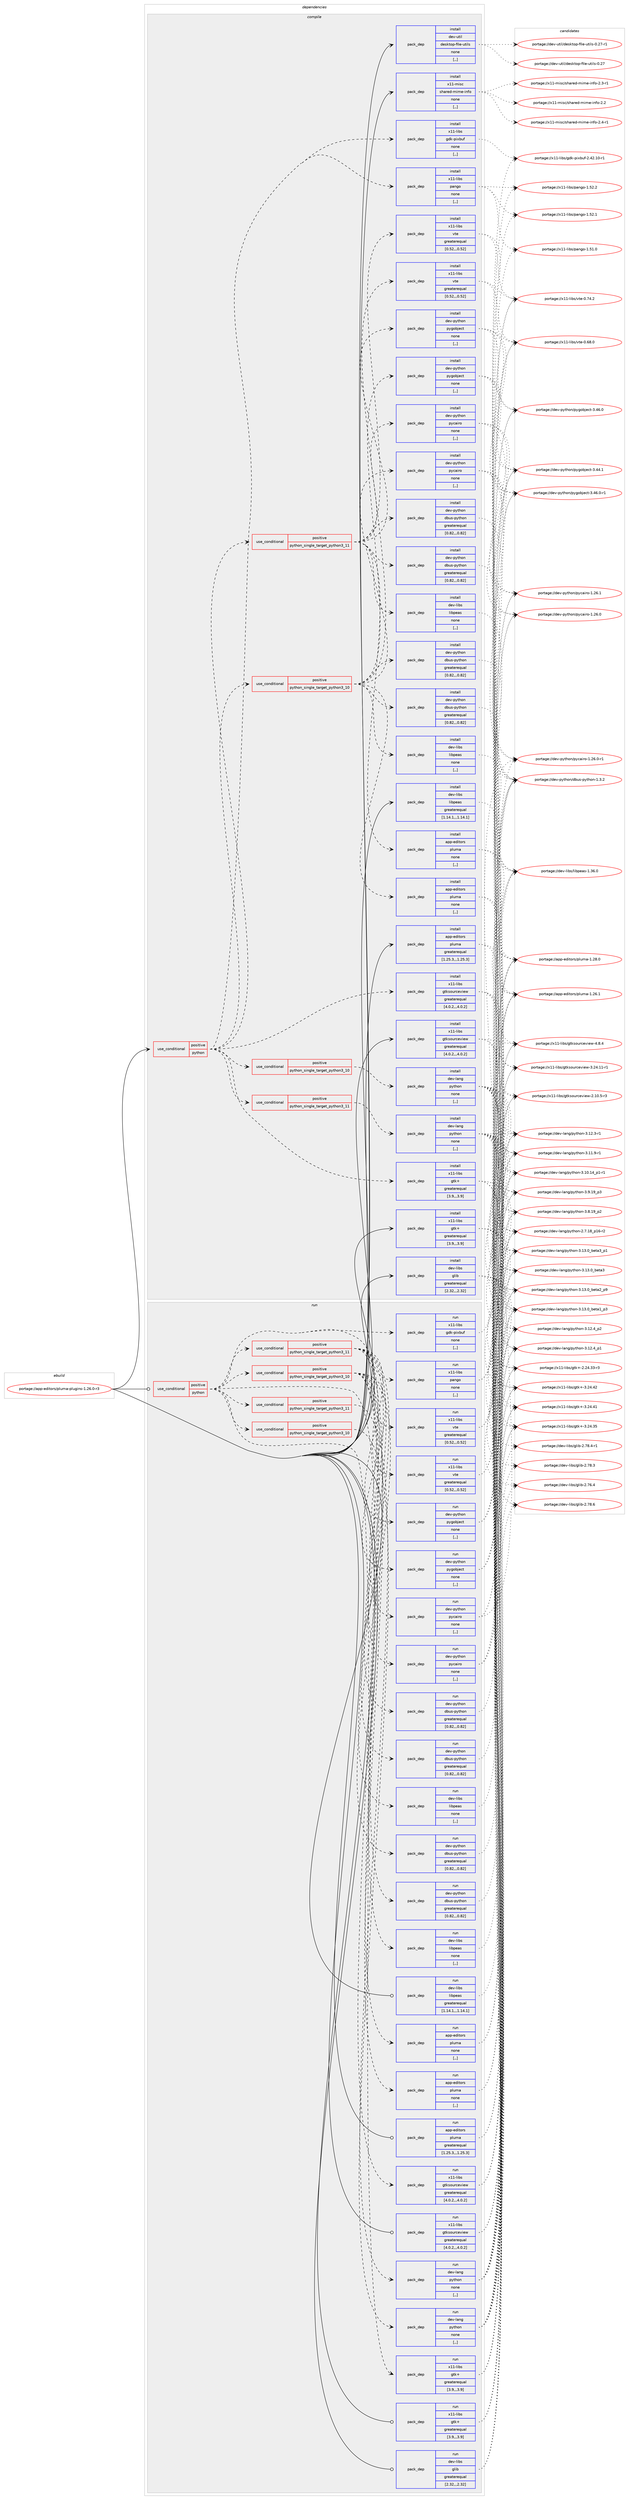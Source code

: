 digraph prolog {

# *************
# Graph options
# *************

newrank=true;
concentrate=true;
compound=true;
graph [rankdir=LR,fontname=Helvetica,fontsize=10,ranksep=1.5];#, ranksep=2.5, nodesep=0.2];
edge  [arrowhead=vee];
node  [fontname=Helvetica,fontsize=10];

# **********
# The ebuild
# **********

subgraph cluster_leftcol {
color=gray;
label=<<i>ebuild</i>>;
id [label="portage://app-editors/pluma-plugins-1.26.0-r3", color=red, width=4, href="../app-editors/pluma-plugins-1.26.0-r3.svg"];
}

# ****************
# The dependencies
# ****************

subgraph cluster_midcol {
color=gray;
label=<<i>dependencies</i>>;
subgraph cluster_compile {
fillcolor="#eeeeee";
style=filled;
label=<<i>compile</i>>;
subgraph cond5543 {
dependency20196 [label=<<TABLE BORDER="0" CELLBORDER="1" CELLSPACING="0" CELLPADDING="4"><TR><TD ROWSPAN="3" CELLPADDING="10">use_conditional</TD></TR><TR><TD>positive</TD></TR><TR><TD>python</TD></TR></TABLE>>, shape=none, color=red];
subgraph cond5544 {
dependency20197 [label=<<TABLE BORDER="0" CELLBORDER="1" CELLSPACING="0" CELLPADDING="4"><TR><TD ROWSPAN="3" CELLPADDING="10">use_conditional</TD></TR><TR><TD>positive</TD></TR><TR><TD>python_single_target_python3_10</TD></TR></TABLE>>, shape=none, color=red];
subgraph pack14528 {
dependency20198 [label=<<TABLE BORDER="0" CELLBORDER="1" CELLSPACING="0" CELLPADDING="4" WIDTH="220"><TR><TD ROWSPAN="6" CELLPADDING="30">pack_dep</TD></TR><TR><TD WIDTH="110">install</TD></TR><TR><TD>dev-lang</TD></TR><TR><TD>python</TD></TR><TR><TD>none</TD></TR><TR><TD>[,,]</TD></TR></TABLE>>, shape=none, color=blue];
}
dependency20197:e -> dependency20198:w [weight=20,style="dashed",arrowhead="vee"];
}
dependency20196:e -> dependency20197:w [weight=20,style="dashed",arrowhead="vee"];
subgraph cond5545 {
dependency20199 [label=<<TABLE BORDER="0" CELLBORDER="1" CELLSPACING="0" CELLPADDING="4"><TR><TD ROWSPAN="3" CELLPADDING="10">use_conditional</TD></TR><TR><TD>positive</TD></TR><TR><TD>python_single_target_python3_11</TD></TR></TABLE>>, shape=none, color=red];
subgraph pack14529 {
dependency20200 [label=<<TABLE BORDER="0" CELLBORDER="1" CELLSPACING="0" CELLPADDING="4" WIDTH="220"><TR><TD ROWSPAN="6" CELLPADDING="30">pack_dep</TD></TR><TR><TD WIDTH="110">install</TD></TR><TR><TD>dev-lang</TD></TR><TR><TD>python</TD></TR><TR><TD>none</TD></TR><TR><TD>[,,]</TD></TR></TABLE>>, shape=none, color=blue];
}
dependency20199:e -> dependency20200:w [weight=20,style="dashed",arrowhead="vee"];
}
dependency20196:e -> dependency20199:w [weight=20,style="dashed",arrowhead="vee"];
subgraph cond5546 {
dependency20201 [label=<<TABLE BORDER="0" CELLBORDER="1" CELLSPACING="0" CELLPADDING="4"><TR><TD ROWSPAN="3" CELLPADDING="10">use_conditional</TD></TR><TR><TD>positive</TD></TR><TR><TD>python_single_target_python3_10</TD></TR></TABLE>>, shape=none, color=red];
subgraph pack14530 {
dependency20202 [label=<<TABLE BORDER="0" CELLBORDER="1" CELLSPACING="0" CELLPADDING="4" WIDTH="220"><TR><TD ROWSPAN="6" CELLPADDING="30">pack_dep</TD></TR><TR><TD WIDTH="110">install</TD></TR><TR><TD>app-editors</TD></TR><TR><TD>pluma</TD></TR><TR><TD>none</TD></TR><TR><TD>[,,]</TD></TR></TABLE>>, shape=none, color=blue];
}
dependency20201:e -> dependency20202:w [weight=20,style="dashed",arrowhead="vee"];
subgraph pack14531 {
dependency20203 [label=<<TABLE BORDER="0" CELLBORDER="1" CELLSPACING="0" CELLPADDING="4" WIDTH="220"><TR><TD ROWSPAN="6" CELLPADDING="30">pack_dep</TD></TR><TR><TD WIDTH="110">install</TD></TR><TR><TD>dev-libs</TD></TR><TR><TD>libpeas</TD></TR><TR><TD>none</TD></TR><TR><TD>[,,]</TD></TR></TABLE>>, shape=none, color=blue];
}
dependency20201:e -> dependency20203:w [weight=20,style="dashed",arrowhead="vee"];
subgraph pack14532 {
dependency20204 [label=<<TABLE BORDER="0" CELLBORDER="1" CELLSPACING="0" CELLPADDING="4" WIDTH="220"><TR><TD ROWSPAN="6" CELLPADDING="30">pack_dep</TD></TR><TR><TD WIDTH="110">install</TD></TR><TR><TD>dev-python</TD></TR><TR><TD>dbus-python</TD></TR><TR><TD>greaterequal</TD></TR><TR><TD>[0.82,,,0.82]</TD></TR></TABLE>>, shape=none, color=blue];
}
dependency20201:e -> dependency20204:w [weight=20,style="dashed",arrowhead="vee"];
subgraph pack14533 {
dependency20205 [label=<<TABLE BORDER="0" CELLBORDER="1" CELLSPACING="0" CELLPADDING="4" WIDTH="220"><TR><TD ROWSPAN="6" CELLPADDING="30">pack_dep</TD></TR><TR><TD WIDTH="110">install</TD></TR><TR><TD>dev-python</TD></TR><TR><TD>pycairo</TD></TR><TR><TD>none</TD></TR><TR><TD>[,,]</TD></TR></TABLE>>, shape=none, color=blue];
}
dependency20201:e -> dependency20205:w [weight=20,style="dashed",arrowhead="vee"];
subgraph pack14534 {
dependency20206 [label=<<TABLE BORDER="0" CELLBORDER="1" CELLSPACING="0" CELLPADDING="4" WIDTH="220"><TR><TD ROWSPAN="6" CELLPADDING="30">pack_dep</TD></TR><TR><TD WIDTH="110">install</TD></TR><TR><TD>dev-python</TD></TR><TR><TD>pygobject</TD></TR><TR><TD>none</TD></TR><TR><TD>[,,]</TD></TR></TABLE>>, shape=none, color=blue];
}
dependency20201:e -> dependency20206:w [weight=20,style="dashed",arrowhead="vee"];
subgraph pack14535 {
dependency20207 [label=<<TABLE BORDER="0" CELLBORDER="1" CELLSPACING="0" CELLPADDING="4" WIDTH="220"><TR><TD ROWSPAN="6" CELLPADDING="30">pack_dep</TD></TR><TR><TD WIDTH="110">install</TD></TR><TR><TD>dev-python</TD></TR><TR><TD>dbus-python</TD></TR><TR><TD>greaterequal</TD></TR><TR><TD>[0.82,,,0.82]</TD></TR></TABLE>>, shape=none, color=blue];
}
dependency20201:e -> dependency20207:w [weight=20,style="dashed",arrowhead="vee"];
subgraph pack14536 {
dependency20208 [label=<<TABLE BORDER="0" CELLBORDER="1" CELLSPACING="0" CELLPADDING="4" WIDTH="220"><TR><TD ROWSPAN="6" CELLPADDING="30">pack_dep</TD></TR><TR><TD WIDTH="110">install</TD></TR><TR><TD>x11-libs</TD></TR><TR><TD>vte</TD></TR><TR><TD>greaterequal</TD></TR><TR><TD>[0.52,,,0.52]</TD></TR></TABLE>>, shape=none, color=blue];
}
dependency20201:e -> dependency20208:w [weight=20,style="dashed",arrowhead="vee"];
}
dependency20196:e -> dependency20201:w [weight=20,style="dashed",arrowhead="vee"];
subgraph cond5547 {
dependency20209 [label=<<TABLE BORDER="0" CELLBORDER="1" CELLSPACING="0" CELLPADDING="4"><TR><TD ROWSPAN="3" CELLPADDING="10">use_conditional</TD></TR><TR><TD>positive</TD></TR><TR><TD>python_single_target_python3_11</TD></TR></TABLE>>, shape=none, color=red];
subgraph pack14537 {
dependency20210 [label=<<TABLE BORDER="0" CELLBORDER="1" CELLSPACING="0" CELLPADDING="4" WIDTH="220"><TR><TD ROWSPAN="6" CELLPADDING="30">pack_dep</TD></TR><TR><TD WIDTH="110">install</TD></TR><TR><TD>app-editors</TD></TR><TR><TD>pluma</TD></TR><TR><TD>none</TD></TR><TR><TD>[,,]</TD></TR></TABLE>>, shape=none, color=blue];
}
dependency20209:e -> dependency20210:w [weight=20,style="dashed",arrowhead="vee"];
subgraph pack14538 {
dependency20211 [label=<<TABLE BORDER="0" CELLBORDER="1" CELLSPACING="0" CELLPADDING="4" WIDTH="220"><TR><TD ROWSPAN="6" CELLPADDING="30">pack_dep</TD></TR><TR><TD WIDTH="110">install</TD></TR><TR><TD>dev-libs</TD></TR><TR><TD>libpeas</TD></TR><TR><TD>none</TD></TR><TR><TD>[,,]</TD></TR></TABLE>>, shape=none, color=blue];
}
dependency20209:e -> dependency20211:w [weight=20,style="dashed",arrowhead="vee"];
subgraph pack14539 {
dependency20212 [label=<<TABLE BORDER="0" CELLBORDER="1" CELLSPACING="0" CELLPADDING="4" WIDTH="220"><TR><TD ROWSPAN="6" CELLPADDING="30">pack_dep</TD></TR><TR><TD WIDTH="110">install</TD></TR><TR><TD>dev-python</TD></TR><TR><TD>dbus-python</TD></TR><TR><TD>greaterequal</TD></TR><TR><TD>[0.82,,,0.82]</TD></TR></TABLE>>, shape=none, color=blue];
}
dependency20209:e -> dependency20212:w [weight=20,style="dashed",arrowhead="vee"];
subgraph pack14540 {
dependency20213 [label=<<TABLE BORDER="0" CELLBORDER="1" CELLSPACING="0" CELLPADDING="4" WIDTH="220"><TR><TD ROWSPAN="6" CELLPADDING="30">pack_dep</TD></TR><TR><TD WIDTH="110">install</TD></TR><TR><TD>dev-python</TD></TR><TR><TD>pycairo</TD></TR><TR><TD>none</TD></TR><TR><TD>[,,]</TD></TR></TABLE>>, shape=none, color=blue];
}
dependency20209:e -> dependency20213:w [weight=20,style="dashed",arrowhead="vee"];
subgraph pack14541 {
dependency20214 [label=<<TABLE BORDER="0" CELLBORDER="1" CELLSPACING="0" CELLPADDING="4" WIDTH="220"><TR><TD ROWSPAN="6" CELLPADDING="30">pack_dep</TD></TR><TR><TD WIDTH="110">install</TD></TR><TR><TD>dev-python</TD></TR><TR><TD>pygobject</TD></TR><TR><TD>none</TD></TR><TR><TD>[,,]</TD></TR></TABLE>>, shape=none, color=blue];
}
dependency20209:e -> dependency20214:w [weight=20,style="dashed",arrowhead="vee"];
subgraph pack14542 {
dependency20215 [label=<<TABLE BORDER="0" CELLBORDER="1" CELLSPACING="0" CELLPADDING="4" WIDTH="220"><TR><TD ROWSPAN="6" CELLPADDING="30">pack_dep</TD></TR><TR><TD WIDTH="110">install</TD></TR><TR><TD>dev-python</TD></TR><TR><TD>dbus-python</TD></TR><TR><TD>greaterequal</TD></TR><TR><TD>[0.82,,,0.82]</TD></TR></TABLE>>, shape=none, color=blue];
}
dependency20209:e -> dependency20215:w [weight=20,style="dashed",arrowhead="vee"];
subgraph pack14543 {
dependency20216 [label=<<TABLE BORDER="0" CELLBORDER="1" CELLSPACING="0" CELLPADDING="4" WIDTH="220"><TR><TD ROWSPAN="6" CELLPADDING="30">pack_dep</TD></TR><TR><TD WIDTH="110">install</TD></TR><TR><TD>x11-libs</TD></TR><TR><TD>vte</TD></TR><TR><TD>greaterequal</TD></TR><TR><TD>[0.52,,,0.52]</TD></TR></TABLE>>, shape=none, color=blue];
}
dependency20209:e -> dependency20216:w [weight=20,style="dashed",arrowhead="vee"];
}
dependency20196:e -> dependency20209:w [weight=20,style="dashed",arrowhead="vee"];
subgraph pack14544 {
dependency20217 [label=<<TABLE BORDER="0" CELLBORDER="1" CELLSPACING="0" CELLPADDING="4" WIDTH="220"><TR><TD ROWSPAN="6" CELLPADDING="30">pack_dep</TD></TR><TR><TD WIDTH="110">install</TD></TR><TR><TD>x11-libs</TD></TR><TR><TD>gtk+</TD></TR><TR><TD>greaterequal</TD></TR><TR><TD>[3.9,,,3.9]</TD></TR></TABLE>>, shape=none, color=blue];
}
dependency20196:e -> dependency20217:w [weight=20,style="dashed",arrowhead="vee"];
subgraph pack14545 {
dependency20218 [label=<<TABLE BORDER="0" CELLBORDER="1" CELLSPACING="0" CELLPADDING="4" WIDTH="220"><TR><TD ROWSPAN="6" CELLPADDING="30">pack_dep</TD></TR><TR><TD WIDTH="110">install</TD></TR><TR><TD>x11-libs</TD></TR><TR><TD>gtksourceview</TD></TR><TR><TD>greaterequal</TD></TR><TR><TD>[4.0.2,,,4.0.2]</TD></TR></TABLE>>, shape=none, color=blue];
}
dependency20196:e -> dependency20218:w [weight=20,style="dashed",arrowhead="vee"];
subgraph pack14546 {
dependency20219 [label=<<TABLE BORDER="0" CELLBORDER="1" CELLSPACING="0" CELLPADDING="4" WIDTH="220"><TR><TD ROWSPAN="6" CELLPADDING="30">pack_dep</TD></TR><TR><TD WIDTH="110">install</TD></TR><TR><TD>x11-libs</TD></TR><TR><TD>pango</TD></TR><TR><TD>none</TD></TR><TR><TD>[,,]</TD></TR></TABLE>>, shape=none, color=blue];
}
dependency20196:e -> dependency20219:w [weight=20,style="dashed",arrowhead="vee"];
subgraph pack14547 {
dependency20220 [label=<<TABLE BORDER="0" CELLBORDER="1" CELLSPACING="0" CELLPADDING="4" WIDTH="220"><TR><TD ROWSPAN="6" CELLPADDING="30">pack_dep</TD></TR><TR><TD WIDTH="110">install</TD></TR><TR><TD>x11-libs</TD></TR><TR><TD>gdk-pixbuf</TD></TR><TR><TD>none</TD></TR><TR><TD>[,,]</TD></TR></TABLE>>, shape=none, color=blue];
}
dependency20196:e -> dependency20220:w [weight=20,style="dashed",arrowhead="vee"];
}
id:e -> dependency20196:w [weight=20,style="solid",arrowhead="vee"];
subgraph pack14548 {
dependency20221 [label=<<TABLE BORDER="0" CELLBORDER="1" CELLSPACING="0" CELLPADDING="4" WIDTH="220"><TR><TD ROWSPAN="6" CELLPADDING="30">pack_dep</TD></TR><TR><TD WIDTH="110">install</TD></TR><TR><TD>app-editors</TD></TR><TR><TD>pluma</TD></TR><TR><TD>greaterequal</TD></TR><TR><TD>[1.25.3,,,1.25.3]</TD></TR></TABLE>>, shape=none, color=blue];
}
id:e -> dependency20221:w [weight=20,style="solid",arrowhead="vee"];
subgraph pack14549 {
dependency20222 [label=<<TABLE BORDER="0" CELLBORDER="1" CELLSPACING="0" CELLPADDING="4" WIDTH="220"><TR><TD ROWSPAN="6" CELLPADDING="30">pack_dep</TD></TR><TR><TD WIDTH="110">install</TD></TR><TR><TD>dev-libs</TD></TR><TR><TD>glib</TD></TR><TR><TD>greaterequal</TD></TR><TR><TD>[2.32,,,2.32]</TD></TR></TABLE>>, shape=none, color=blue];
}
id:e -> dependency20222:w [weight=20,style="solid",arrowhead="vee"];
subgraph pack14550 {
dependency20223 [label=<<TABLE BORDER="0" CELLBORDER="1" CELLSPACING="0" CELLPADDING="4" WIDTH="220"><TR><TD ROWSPAN="6" CELLPADDING="30">pack_dep</TD></TR><TR><TD WIDTH="110">install</TD></TR><TR><TD>dev-libs</TD></TR><TR><TD>libpeas</TD></TR><TR><TD>greaterequal</TD></TR><TR><TD>[1.14.1,,,1.14.1]</TD></TR></TABLE>>, shape=none, color=blue];
}
id:e -> dependency20223:w [weight=20,style="solid",arrowhead="vee"];
subgraph pack14551 {
dependency20224 [label=<<TABLE BORDER="0" CELLBORDER="1" CELLSPACING="0" CELLPADDING="4" WIDTH="220"><TR><TD ROWSPAN="6" CELLPADDING="30">pack_dep</TD></TR><TR><TD WIDTH="110">install</TD></TR><TR><TD>dev-util</TD></TR><TR><TD>desktop-file-utils</TD></TR><TR><TD>none</TD></TR><TR><TD>[,,]</TD></TR></TABLE>>, shape=none, color=blue];
}
id:e -> dependency20224:w [weight=20,style="solid",arrowhead="vee"];
subgraph pack14552 {
dependency20225 [label=<<TABLE BORDER="0" CELLBORDER="1" CELLSPACING="0" CELLPADDING="4" WIDTH="220"><TR><TD ROWSPAN="6" CELLPADDING="30">pack_dep</TD></TR><TR><TD WIDTH="110">install</TD></TR><TR><TD>x11-libs</TD></TR><TR><TD>gtk+</TD></TR><TR><TD>greaterequal</TD></TR><TR><TD>[3.9,,,3.9]</TD></TR></TABLE>>, shape=none, color=blue];
}
id:e -> dependency20225:w [weight=20,style="solid",arrowhead="vee"];
subgraph pack14553 {
dependency20226 [label=<<TABLE BORDER="0" CELLBORDER="1" CELLSPACING="0" CELLPADDING="4" WIDTH="220"><TR><TD ROWSPAN="6" CELLPADDING="30">pack_dep</TD></TR><TR><TD WIDTH="110">install</TD></TR><TR><TD>x11-libs</TD></TR><TR><TD>gtksourceview</TD></TR><TR><TD>greaterequal</TD></TR><TR><TD>[4.0.2,,,4.0.2]</TD></TR></TABLE>>, shape=none, color=blue];
}
id:e -> dependency20226:w [weight=20,style="solid",arrowhead="vee"];
subgraph pack14554 {
dependency20227 [label=<<TABLE BORDER="0" CELLBORDER="1" CELLSPACING="0" CELLPADDING="4" WIDTH="220"><TR><TD ROWSPAN="6" CELLPADDING="30">pack_dep</TD></TR><TR><TD WIDTH="110">install</TD></TR><TR><TD>x11-misc</TD></TR><TR><TD>shared-mime-info</TD></TR><TR><TD>none</TD></TR><TR><TD>[,,]</TD></TR></TABLE>>, shape=none, color=blue];
}
id:e -> dependency20227:w [weight=20,style="solid",arrowhead="vee"];
}
subgraph cluster_compileandrun {
fillcolor="#eeeeee";
style=filled;
label=<<i>compile and run</i>>;
}
subgraph cluster_run {
fillcolor="#eeeeee";
style=filled;
label=<<i>run</i>>;
subgraph cond5548 {
dependency20228 [label=<<TABLE BORDER="0" CELLBORDER="1" CELLSPACING="0" CELLPADDING="4"><TR><TD ROWSPAN="3" CELLPADDING="10">use_conditional</TD></TR><TR><TD>positive</TD></TR><TR><TD>python</TD></TR></TABLE>>, shape=none, color=red];
subgraph cond5549 {
dependency20229 [label=<<TABLE BORDER="0" CELLBORDER="1" CELLSPACING="0" CELLPADDING="4"><TR><TD ROWSPAN="3" CELLPADDING="10">use_conditional</TD></TR><TR><TD>positive</TD></TR><TR><TD>python_single_target_python3_10</TD></TR></TABLE>>, shape=none, color=red];
subgraph pack14555 {
dependency20230 [label=<<TABLE BORDER="0" CELLBORDER="1" CELLSPACING="0" CELLPADDING="4" WIDTH="220"><TR><TD ROWSPAN="6" CELLPADDING="30">pack_dep</TD></TR><TR><TD WIDTH="110">run</TD></TR><TR><TD>dev-lang</TD></TR><TR><TD>python</TD></TR><TR><TD>none</TD></TR><TR><TD>[,,]</TD></TR></TABLE>>, shape=none, color=blue];
}
dependency20229:e -> dependency20230:w [weight=20,style="dashed",arrowhead="vee"];
}
dependency20228:e -> dependency20229:w [weight=20,style="dashed",arrowhead="vee"];
subgraph cond5550 {
dependency20231 [label=<<TABLE BORDER="0" CELLBORDER="1" CELLSPACING="0" CELLPADDING="4"><TR><TD ROWSPAN="3" CELLPADDING="10">use_conditional</TD></TR><TR><TD>positive</TD></TR><TR><TD>python_single_target_python3_11</TD></TR></TABLE>>, shape=none, color=red];
subgraph pack14556 {
dependency20232 [label=<<TABLE BORDER="0" CELLBORDER="1" CELLSPACING="0" CELLPADDING="4" WIDTH="220"><TR><TD ROWSPAN="6" CELLPADDING="30">pack_dep</TD></TR><TR><TD WIDTH="110">run</TD></TR><TR><TD>dev-lang</TD></TR><TR><TD>python</TD></TR><TR><TD>none</TD></TR><TR><TD>[,,]</TD></TR></TABLE>>, shape=none, color=blue];
}
dependency20231:e -> dependency20232:w [weight=20,style="dashed",arrowhead="vee"];
}
dependency20228:e -> dependency20231:w [weight=20,style="dashed",arrowhead="vee"];
subgraph cond5551 {
dependency20233 [label=<<TABLE BORDER="0" CELLBORDER="1" CELLSPACING="0" CELLPADDING="4"><TR><TD ROWSPAN="3" CELLPADDING="10">use_conditional</TD></TR><TR><TD>positive</TD></TR><TR><TD>python_single_target_python3_10</TD></TR></TABLE>>, shape=none, color=red];
subgraph pack14557 {
dependency20234 [label=<<TABLE BORDER="0" CELLBORDER="1" CELLSPACING="0" CELLPADDING="4" WIDTH="220"><TR><TD ROWSPAN="6" CELLPADDING="30">pack_dep</TD></TR><TR><TD WIDTH="110">run</TD></TR><TR><TD>app-editors</TD></TR><TR><TD>pluma</TD></TR><TR><TD>none</TD></TR><TR><TD>[,,]</TD></TR></TABLE>>, shape=none, color=blue];
}
dependency20233:e -> dependency20234:w [weight=20,style="dashed",arrowhead="vee"];
subgraph pack14558 {
dependency20235 [label=<<TABLE BORDER="0" CELLBORDER="1" CELLSPACING="0" CELLPADDING="4" WIDTH="220"><TR><TD ROWSPAN="6" CELLPADDING="30">pack_dep</TD></TR><TR><TD WIDTH="110">run</TD></TR><TR><TD>dev-libs</TD></TR><TR><TD>libpeas</TD></TR><TR><TD>none</TD></TR><TR><TD>[,,]</TD></TR></TABLE>>, shape=none, color=blue];
}
dependency20233:e -> dependency20235:w [weight=20,style="dashed",arrowhead="vee"];
subgraph pack14559 {
dependency20236 [label=<<TABLE BORDER="0" CELLBORDER="1" CELLSPACING="0" CELLPADDING="4" WIDTH="220"><TR><TD ROWSPAN="6" CELLPADDING="30">pack_dep</TD></TR><TR><TD WIDTH="110">run</TD></TR><TR><TD>dev-python</TD></TR><TR><TD>dbus-python</TD></TR><TR><TD>greaterequal</TD></TR><TR><TD>[0.82,,,0.82]</TD></TR></TABLE>>, shape=none, color=blue];
}
dependency20233:e -> dependency20236:w [weight=20,style="dashed",arrowhead="vee"];
subgraph pack14560 {
dependency20237 [label=<<TABLE BORDER="0" CELLBORDER="1" CELLSPACING="0" CELLPADDING="4" WIDTH="220"><TR><TD ROWSPAN="6" CELLPADDING="30">pack_dep</TD></TR><TR><TD WIDTH="110">run</TD></TR><TR><TD>dev-python</TD></TR><TR><TD>pycairo</TD></TR><TR><TD>none</TD></TR><TR><TD>[,,]</TD></TR></TABLE>>, shape=none, color=blue];
}
dependency20233:e -> dependency20237:w [weight=20,style="dashed",arrowhead="vee"];
subgraph pack14561 {
dependency20238 [label=<<TABLE BORDER="0" CELLBORDER="1" CELLSPACING="0" CELLPADDING="4" WIDTH="220"><TR><TD ROWSPAN="6" CELLPADDING="30">pack_dep</TD></TR><TR><TD WIDTH="110">run</TD></TR><TR><TD>dev-python</TD></TR><TR><TD>pygobject</TD></TR><TR><TD>none</TD></TR><TR><TD>[,,]</TD></TR></TABLE>>, shape=none, color=blue];
}
dependency20233:e -> dependency20238:w [weight=20,style="dashed",arrowhead="vee"];
subgraph pack14562 {
dependency20239 [label=<<TABLE BORDER="0" CELLBORDER="1" CELLSPACING="0" CELLPADDING="4" WIDTH="220"><TR><TD ROWSPAN="6" CELLPADDING="30">pack_dep</TD></TR><TR><TD WIDTH="110">run</TD></TR><TR><TD>dev-python</TD></TR><TR><TD>dbus-python</TD></TR><TR><TD>greaterequal</TD></TR><TR><TD>[0.82,,,0.82]</TD></TR></TABLE>>, shape=none, color=blue];
}
dependency20233:e -> dependency20239:w [weight=20,style="dashed",arrowhead="vee"];
subgraph pack14563 {
dependency20240 [label=<<TABLE BORDER="0" CELLBORDER="1" CELLSPACING="0" CELLPADDING="4" WIDTH="220"><TR><TD ROWSPAN="6" CELLPADDING="30">pack_dep</TD></TR><TR><TD WIDTH="110">run</TD></TR><TR><TD>x11-libs</TD></TR><TR><TD>vte</TD></TR><TR><TD>greaterequal</TD></TR><TR><TD>[0.52,,,0.52]</TD></TR></TABLE>>, shape=none, color=blue];
}
dependency20233:e -> dependency20240:w [weight=20,style="dashed",arrowhead="vee"];
}
dependency20228:e -> dependency20233:w [weight=20,style="dashed",arrowhead="vee"];
subgraph cond5552 {
dependency20241 [label=<<TABLE BORDER="0" CELLBORDER="1" CELLSPACING="0" CELLPADDING="4"><TR><TD ROWSPAN="3" CELLPADDING="10">use_conditional</TD></TR><TR><TD>positive</TD></TR><TR><TD>python_single_target_python3_11</TD></TR></TABLE>>, shape=none, color=red];
subgraph pack14564 {
dependency20242 [label=<<TABLE BORDER="0" CELLBORDER="1" CELLSPACING="0" CELLPADDING="4" WIDTH="220"><TR><TD ROWSPAN="6" CELLPADDING="30">pack_dep</TD></TR><TR><TD WIDTH="110">run</TD></TR><TR><TD>app-editors</TD></TR><TR><TD>pluma</TD></TR><TR><TD>none</TD></TR><TR><TD>[,,]</TD></TR></TABLE>>, shape=none, color=blue];
}
dependency20241:e -> dependency20242:w [weight=20,style="dashed",arrowhead="vee"];
subgraph pack14565 {
dependency20243 [label=<<TABLE BORDER="0" CELLBORDER="1" CELLSPACING="0" CELLPADDING="4" WIDTH="220"><TR><TD ROWSPAN="6" CELLPADDING="30">pack_dep</TD></TR><TR><TD WIDTH="110">run</TD></TR><TR><TD>dev-libs</TD></TR><TR><TD>libpeas</TD></TR><TR><TD>none</TD></TR><TR><TD>[,,]</TD></TR></TABLE>>, shape=none, color=blue];
}
dependency20241:e -> dependency20243:w [weight=20,style="dashed",arrowhead="vee"];
subgraph pack14566 {
dependency20244 [label=<<TABLE BORDER="0" CELLBORDER="1" CELLSPACING="0" CELLPADDING="4" WIDTH="220"><TR><TD ROWSPAN="6" CELLPADDING="30">pack_dep</TD></TR><TR><TD WIDTH="110">run</TD></TR><TR><TD>dev-python</TD></TR><TR><TD>dbus-python</TD></TR><TR><TD>greaterequal</TD></TR><TR><TD>[0.82,,,0.82]</TD></TR></TABLE>>, shape=none, color=blue];
}
dependency20241:e -> dependency20244:w [weight=20,style="dashed",arrowhead="vee"];
subgraph pack14567 {
dependency20245 [label=<<TABLE BORDER="0" CELLBORDER="1" CELLSPACING="0" CELLPADDING="4" WIDTH="220"><TR><TD ROWSPAN="6" CELLPADDING="30">pack_dep</TD></TR><TR><TD WIDTH="110">run</TD></TR><TR><TD>dev-python</TD></TR><TR><TD>pycairo</TD></TR><TR><TD>none</TD></TR><TR><TD>[,,]</TD></TR></TABLE>>, shape=none, color=blue];
}
dependency20241:e -> dependency20245:w [weight=20,style="dashed",arrowhead="vee"];
subgraph pack14568 {
dependency20246 [label=<<TABLE BORDER="0" CELLBORDER="1" CELLSPACING="0" CELLPADDING="4" WIDTH="220"><TR><TD ROWSPAN="6" CELLPADDING="30">pack_dep</TD></TR><TR><TD WIDTH="110">run</TD></TR><TR><TD>dev-python</TD></TR><TR><TD>pygobject</TD></TR><TR><TD>none</TD></TR><TR><TD>[,,]</TD></TR></TABLE>>, shape=none, color=blue];
}
dependency20241:e -> dependency20246:w [weight=20,style="dashed",arrowhead="vee"];
subgraph pack14569 {
dependency20247 [label=<<TABLE BORDER="0" CELLBORDER="1" CELLSPACING="0" CELLPADDING="4" WIDTH="220"><TR><TD ROWSPAN="6" CELLPADDING="30">pack_dep</TD></TR><TR><TD WIDTH="110">run</TD></TR><TR><TD>dev-python</TD></TR><TR><TD>dbus-python</TD></TR><TR><TD>greaterequal</TD></TR><TR><TD>[0.82,,,0.82]</TD></TR></TABLE>>, shape=none, color=blue];
}
dependency20241:e -> dependency20247:w [weight=20,style="dashed",arrowhead="vee"];
subgraph pack14570 {
dependency20248 [label=<<TABLE BORDER="0" CELLBORDER="1" CELLSPACING="0" CELLPADDING="4" WIDTH="220"><TR><TD ROWSPAN="6" CELLPADDING="30">pack_dep</TD></TR><TR><TD WIDTH="110">run</TD></TR><TR><TD>x11-libs</TD></TR><TR><TD>vte</TD></TR><TR><TD>greaterequal</TD></TR><TR><TD>[0.52,,,0.52]</TD></TR></TABLE>>, shape=none, color=blue];
}
dependency20241:e -> dependency20248:w [weight=20,style="dashed",arrowhead="vee"];
}
dependency20228:e -> dependency20241:w [weight=20,style="dashed",arrowhead="vee"];
subgraph pack14571 {
dependency20249 [label=<<TABLE BORDER="0" CELLBORDER="1" CELLSPACING="0" CELLPADDING="4" WIDTH="220"><TR><TD ROWSPAN="6" CELLPADDING="30">pack_dep</TD></TR><TR><TD WIDTH="110">run</TD></TR><TR><TD>x11-libs</TD></TR><TR><TD>gtk+</TD></TR><TR><TD>greaterequal</TD></TR><TR><TD>[3.9,,,3.9]</TD></TR></TABLE>>, shape=none, color=blue];
}
dependency20228:e -> dependency20249:w [weight=20,style="dashed",arrowhead="vee"];
subgraph pack14572 {
dependency20250 [label=<<TABLE BORDER="0" CELLBORDER="1" CELLSPACING="0" CELLPADDING="4" WIDTH="220"><TR><TD ROWSPAN="6" CELLPADDING="30">pack_dep</TD></TR><TR><TD WIDTH="110">run</TD></TR><TR><TD>x11-libs</TD></TR><TR><TD>gtksourceview</TD></TR><TR><TD>greaterequal</TD></TR><TR><TD>[4.0.2,,,4.0.2]</TD></TR></TABLE>>, shape=none, color=blue];
}
dependency20228:e -> dependency20250:w [weight=20,style="dashed",arrowhead="vee"];
subgraph pack14573 {
dependency20251 [label=<<TABLE BORDER="0" CELLBORDER="1" CELLSPACING="0" CELLPADDING="4" WIDTH="220"><TR><TD ROWSPAN="6" CELLPADDING="30">pack_dep</TD></TR><TR><TD WIDTH="110">run</TD></TR><TR><TD>x11-libs</TD></TR><TR><TD>pango</TD></TR><TR><TD>none</TD></TR><TR><TD>[,,]</TD></TR></TABLE>>, shape=none, color=blue];
}
dependency20228:e -> dependency20251:w [weight=20,style="dashed",arrowhead="vee"];
subgraph pack14574 {
dependency20252 [label=<<TABLE BORDER="0" CELLBORDER="1" CELLSPACING="0" CELLPADDING="4" WIDTH="220"><TR><TD ROWSPAN="6" CELLPADDING="30">pack_dep</TD></TR><TR><TD WIDTH="110">run</TD></TR><TR><TD>x11-libs</TD></TR><TR><TD>gdk-pixbuf</TD></TR><TR><TD>none</TD></TR><TR><TD>[,,]</TD></TR></TABLE>>, shape=none, color=blue];
}
dependency20228:e -> dependency20252:w [weight=20,style="dashed",arrowhead="vee"];
}
id:e -> dependency20228:w [weight=20,style="solid",arrowhead="odot"];
subgraph pack14575 {
dependency20253 [label=<<TABLE BORDER="0" CELLBORDER="1" CELLSPACING="0" CELLPADDING="4" WIDTH="220"><TR><TD ROWSPAN="6" CELLPADDING="30">pack_dep</TD></TR><TR><TD WIDTH="110">run</TD></TR><TR><TD>app-editors</TD></TR><TR><TD>pluma</TD></TR><TR><TD>greaterequal</TD></TR><TR><TD>[1.25.3,,,1.25.3]</TD></TR></TABLE>>, shape=none, color=blue];
}
id:e -> dependency20253:w [weight=20,style="solid",arrowhead="odot"];
subgraph pack14576 {
dependency20254 [label=<<TABLE BORDER="0" CELLBORDER="1" CELLSPACING="0" CELLPADDING="4" WIDTH="220"><TR><TD ROWSPAN="6" CELLPADDING="30">pack_dep</TD></TR><TR><TD WIDTH="110">run</TD></TR><TR><TD>dev-libs</TD></TR><TR><TD>glib</TD></TR><TR><TD>greaterequal</TD></TR><TR><TD>[2.32,,,2.32]</TD></TR></TABLE>>, shape=none, color=blue];
}
id:e -> dependency20254:w [weight=20,style="solid",arrowhead="odot"];
subgraph pack14577 {
dependency20255 [label=<<TABLE BORDER="0" CELLBORDER="1" CELLSPACING="0" CELLPADDING="4" WIDTH="220"><TR><TD ROWSPAN="6" CELLPADDING="30">pack_dep</TD></TR><TR><TD WIDTH="110">run</TD></TR><TR><TD>dev-libs</TD></TR><TR><TD>libpeas</TD></TR><TR><TD>greaterequal</TD></TR><TR><TD>[1.14.1,,,1.14.1]</TD></TR></TABLE>>, shape=none, color=blue];
}
id:e -> dependency20255:w [weight=20,style="solid",arrowhead="odot"];
subgraph pack14578 {
dependency20256 [label=<<TABLE BORDER="0" CELLBORDER="1" CELLSPACING="0" CELLPADDING="4" WIDTH="220"><TR><TD ROWSPAN="6" CELLPADDING="30">pack_dep</TD></TR><TR><TD WIDTH="110">run</TD></TR><TR><TD>x11-libs</TD></TR><TR><TD>gtk+</TD></TR><TR><TD>greaterequal</TD></TR><TR><TD>[3.9,,,3.9]</TD></TR></TABLE>>, shape=none, color=blue];
}
id:e -> dependency20256:w [weight=20,style="solid",arrowhead="odot"];
subgraph pack14579 {
dependency20257 [label=<<TABLE BORDER="0" CELLBORDER="1" CELLSPACING="0" CELLPADDING="4" WIDTH="220"><TR><TD ROWSPAN="6" CELLPADDING="30">pack_dep</TD></TR><TR><TD WIDTH="110">run</TD></TR><TR><TD>x11-libs</TD></TR><TR><TD>gtksourceview</TD></TR><TR><TD>greaterequal</TD></TR><TR><TD>[4.0.2,,,4.0.2]</TD></TR></TABLE>>, shape=none, color=blue];
}
id:e -> dependency20257:w [weight=20,style="solid",arrowhead="odot"];
}
}

# **************
# The candidates
# **************

subgraph cluster_choices {
rank=same;
color=gray;
label=<<i>candidates</i>>;

subgraph choice14528 {
color=black;
nodesep=1;
choice10010111845108971101034711212111610411111045514649514648959810111697519511249 [label="portage://dev-lang/python-3.13.0_beta3_p1", color=red, width=4,href="../dev-lang/python-3.13.0_beta3_p1.svg"];
choice1001011184510897110103471121211161041111104551464951464895981011169751 [label="portage://dev-lang/python-3.13.0_beta3", color=red, width=4,href="../dev-lang/python-3.13.0_beta3.svg"];
choice10010111845108971101034711212111610411111045514649514648959810111697509511257 [label="portage://dev-lang/python-3.13.0_beta2_p9", color=red, width=4,href="../dev-lang/python-3.13.0_beta2_p9.svg"];
choice10010111845108971101034711212111610411111045514649514648959810111697499511251 [label="portage://dev-lang/python-3.13.0_beta1_p3", color=red, width=4,href="../dev-lang/python-3.13.0_beta1_p3.svg"];
choice100101118451089711010347112121116104111110455146495046529511250 [label="portage://dev-lang/python-3.12.4_p2", color=red, width=4,href="../dev-lang/python-3.12.4_p2.svg"];
choice100101118451089711010347112121116104111110455146495046529511249 [label="portage://dev-lang/python-3.12.4_p1", color=red, width=4,href="../dev-lang/python-3.12.4_p1.svg"];
choice100101118451089711010347112121116104111110455146495046514511449 [label="portage://dev-lang/python-3.12.3-r1", color=red, width=4,href="../dev-lang/python-3.12.3-r1.svg"];
choice100101118451089711010347112121116104111110455146494946574511449 [label="portage://dev-lang/python-3.11.9-r1", color=red, width=4,href="../dev-lang/python-3.11.9-r1.svg"];
choice100101118451089711010347112121116104111110455146494846495295112494511449 [label="portage://dev-lang/python-3.10.14_p1-r1", color=red, width=4,href="../dev-lang/python-3.10.14_p1-r1.svg"];
choice100101118451089711010347112121116104111110455146574649579511251 [label="portage://dev-lang/python-3.9.19_p3", color=red, width=4,href="../dev-lang/python-3.9.19_p3.svg"];
choice100101118451089711010347112121116104111110455146564649579511250 [label="portage://dev-lang/python-3.8.19_p2", color=red, width=4,href="../dev-lang/python-3.8.19_p2.svg"];
choice100101118451089711010347112121116104111110455046554649569511249544511450 [label="portage://dev-lang/python-2.7.18_p16-r2", color=red, width=4,href="../dev-lang/python-2.7.18_p16-r2.svg"];
dependency20198:e -> choice10010111845108971101034711212111610411111045514649514648959810111697519511249:w [style=dotted,weight="100"];
dependency20198:e -> choice1001011184510897110103471121211161041111104551464951464895981011169751:w [style=dotted,weight="100"];
dependency20198:e -> choice10010111845108971101034711212111610411111045514649514648959810111697509511257:w [style=dotted,weight="100"];
dependency20198:e -> choice10010111845108971101034711212111610411111045514649514648959810111697499511251:w [style=dotted,weight="100"];
dependency20198:e -> choice100101118451089711010347112121116104111110455146495046529511250:w [style=dotted,weight="100"];
dependency20198:e -> choice100101118451089711010347112121116104111110455146495046529511249:w [style=dotted,weight="100"];
dependency20198:e -> choice100101118451089711010347112121116104111110455146495046514511449:w [style=dotted,weight="100"];
dependency20198:e -> choice100101118451089711010347112121116104111110455146494946574511449:w [style=dotted,weight="100"];
dependency20198:e -> choice100101118451089711010347112121116104111110455146494846495295112494511449:w [style=dotted,weight="100"];
dependency20198:e -> choice100101118451089711010347112121116104111110455146574649579511251:w [style=dotted,weight="100"];
dependency20198:e -> choice100101118451089711010347112121116104111110455146564649579511250:w [style=dotted,weight="100"];
dependency20198:e -> choice100101118451089711010347112121116104111110455046554649569511249544511450:w [style=dotted,weight="100"];
}
subgraph choice14529 {
color=black;
nodesep=1;
choice10010111845108971101034711212111610411111045514649514648959810111697519511249 [label="portage://dev-lang/python-3.13.0_beta3_p1", color=red, width=4,href="../dev-lang/python-3.13.0_beta3_p1.svg"];
choice1001011184510897110103471121211161041111104551464951464895981011169751 [label="portage://dev-lang/python-3.13.0_beta3", color=red, width=4,href="../dev-lang/python-3.13.0_beta3.svg"];
choice10010111845108971101034711212111610411111045514649514648959810111697509511257 [label="portage://dev-lang/python-3.13.0_beta2_p9", color=red, width=4,href="../dev-lang/python-3.13.0_beta2_p9.svg"];
choice10010111845108971101034711212111610411111045514649514648959810111697499511251 [label="portage://dev-lang/python-3.13.0_beta1_p3", color=red, width=4,href="../dev-lang/python-3.13.0_beta1_p3.svg"];
choice100101118451089711010347112121116104111110455146495046529511250 [label="portage://dev-lang/python-3.12.4_p2", color=red, width=4,href="../dev-lang/python-3.12.4_p2.svg"];
choice100101118451089711010347112121116104111110455146495046529511249 [label="portage://dev-lang/python-3.12.4_p1", color=red, width=4,href="../dev-lang/python-3.12.4_p1.svg"];
choice100101118451089711010347112121116104111110455146495046514511449 [label="portage://dev-lang/python-3.12.3-r1", color=red, width=4,href="../dev-lang/python-3.12.3-r1.svg"];
choice100101118451089711010347112121116104111110455146494946574511449 [label="portage://dev-lang/python-3.11.9-r1", color=red, width=4,href="../dev-lang/python-3.11.9-r1.svg"];
choice100101118451089711010347112121116104111110455146494846495295112494511449 [label="portage://dev-lang/python-3.10.14_p1-r1", color=red, width=4,href="../dev-lang/python-3.10.14_p1-r1.svg"];
choice100101118451089711010347112121116104111110455146574649579511251 [label="portage://dev-lang/python-3.9.19_p3", color=red, width=4,href="../dev-lang/python-3.9.19_p3.svg"];
choice100101118451089711010347112121116104111110455146564649579511250 [label="portage://dev-lang/python-3.8.19_p2", color=red, width=4,href="../dev-lang/python-3.8.19_p2.svg"];
choice100101118451089711010347112121116104111110455046554649569511249544511450 [label="portage://dev-lang/python-2.7.18_p16-r2", color=red, width=4,href="../dev-lang/python-2.7.18_p16-r2.svg"];
dependency20200:e -> choice10010111845108971101034711212111610411111045514649514648959810111697519511249:w [style=dotted,weight="100"];
dependency20200:e -> choice1001011184510897110103471121211161041111104551464951464895981011169751:w [style=dotted,weight="100"];
dependency20200:e -> choice10010111845108971101034711212111610411111045514649514648959810111697509511257:w [style=dotted,weight="100"];
dependency20200:e -> choice10010111845108971101034711212111610411111045514649514648959810111697499511251:w [style=dotted,weight="100"];
dependency20200:e -> choice100101118451089711010347112121116104111110455146495046529511250:w [style=dotted,weight="100"];
dependency20200:e -> choice100101118451089711010347112121116104111110455146495046529511249:w [style=dotted,weight="100"];
dependency20200:e -> choice100101118451089711010347112121116104111110455146495046514511449:w [style=dotted,weight="100"];
dependency20200:e -> choice100101118451089711010347112121116104111110455146494946574511449:w [style=dotted,weight="100"];
dependency20200:e -> choice100101118451089711010347112121116104111110455146494846495295112494511449:w [style=dotted,weight="100"];
dependency20200:e -> choice100101118451089711010347112121116104111110455146574649579511251:w [style=dotted,weight="100"];
dependency20200:e -> choice100101118451089711010347112121116104111110455146564649579511250:w [style=dotted,weight="100"];
dependency20200:e -> choice100101118451089711010347112121116104111110455046554649569511249544511450:w [style=dotted,weight="100"];
}
subgraph choice14530 {
color=black;
nodesep=1;
choice9711211245101100105116111114115471121081171099745494650564648 [label="portage://app-editors/pluma-1.28.0", color=red, width=4,href="../app-editors/pluma-1.28.0.svg"];
choice9711211245101100105116111114115471121081171099745494650544649 [label="portage://app-editors/pluma-1.26.1", color=red, width=4,href="../app-editors/pluma-1.26.1.svg"];
dependency20202:e -> choice9711211245101100105116111114115471121081171099745494650564648:w [style=dotted,weight="100"];
dependency20202:e -> choice9711211245101100105116111114115471121081171099745494650544649:w [style=dotted,weight="100"];
}
subgraph choice14531 {
color=black;
nodesep=1;
choice100101118451081059811547108105981121019711545494651544648 [label="portage://dev-libs/libpeas-1.36.0", color=red, width=4,href="../dev-libs/libpeas-1.36.0.svg"];
dependency20203:e -> choice100101118451081059811547108105981121019711545494651544648:w [style=dotted,weight="100"];
}
subgraph choice14532 {
color=black;
nodesep=1;
choice10010111845112121116104111110471009811711545112121116104111110454946514650 [label="portage://dev-python/dbus-python-1.3.2", color=red, width=4,href="../dev-python/dbus-python-1.3.2.svg"];
dependency20204:e -> choice10010111845112121116104111110471009811711545112121116104111110454946514650:w [style=dotted,weight="100"];
}
subgraph choice14533 {
color=black;
nodesep=1;
choice1001011184511212111610411111047112121999710511411145494650544649 [label="portage://dev-python/pycairo-1.26.1", color=red, width=4,href="../dev-python/pycairo-1.26.1.svg"];
choice10010111845112121116104111110471121219997105114111454946505446484511449 [label="portage://dev-python/pycairo-1.26.0-r1", color=red, width=4,href="../dev-python/pycairo-1.26.0-r1.svg"];
choice1001011184511212111610411111047112121999710511411145494650544648 [label="portage://dev-python/pycairo-1.26.0", color=red, width=4,href="../dev-python/pycairo-1.26.0.svg"];
dependency20205:e -> choice1001011184511212111610411111047112121999710511411145494650544649:w [style=dotted,weight="100"];
dependency20205:e -> choice10010111845112121116104111110471121219997105114111454946505446484511449:w [style=dotted,weight="100"];
dependency20205:e -> choice1001011184511212111610411111047112121999710511411145494650544648:w [style=dotted,weight="100"];
}
subgraph choice14534 {
color=black;
nodesep=1;
choice10010111845112121116104111110471121211031119810610199116455146525446484511449 [label="portage://dev-python/pygobject-3.46.0-r1", color=red, width=4,href="../dev-python/pygobject-3.46.0-r1.svg"];
choice1001011184511212111610411111047112121103111981061019911645514652544648 [label="portage://dev-python/pygobject-3.46.0", color=red, width=4,href="../dev-python/pygobject-3.46.0.svg"];
choice1001011184511212111610411111047112121103111981061019911645514652524649 [label="portage://dev-python/pygobject-3.44.1", color=red, width=4,href="../dev-python/pygobject-3.44.1.svg"];
dependency20206:e -> choice10010111845112121116104111110471121211031119810610199116455146525446484511449:w [style=dotted,weight="100"];
dependency20206:e -> choice1001011184511212111610411111047112121103111981061019911645514652544648:w [style=dotted,weight="100"];
dependency20206:e -> choice1001011184511212111610411111047112121103111981061019911645514652524649:w [style=dotted,weight="100"];
}
subgraph choice14535 {
color=black;
nodesep=1;
choice10010111845112121116104111110471009811711545112121116104111110454946514650 [label="portage://dev-python/dbus-python-1.3.2", color=red, width=4,href="../dev-python/dbus-python-1.3.2.svg"];
dependency20207:e -> choice10010111845112121116104111110471009811711545112121116104111110454946514650:w [style=dotted,weight="100"];
}
subgraph choice14536 {
color=black;
nodesep=1;
choice120494945108105981154711811610145484655524650 [label="portage://x11-libs/vte-0.74.2", color=red, width=4,href="../x11-libs/vte-0.74.2.svg"];
choice120494945108105981154711811610145484654564648 [label="portage://x11-libs/vte-0.68.0", color=red, width=4,href="../x11-libs/vte-0.68.0.svg"];
dependency20208:e -> choice120494945108105981154711811610145484655524650:w [style=dotted,weight="100"];
dependency20208:e -> choice120494945108105981154711811610145484654564648:w [style=dotted,weight="100"];
}
subgraph choice14537 {
color=black;
nodesep=1;
choice9711211245101100105116111114115471121081171099745494650564648 [label="portage://app-editors/pluma-1.28.0", color=red, width=4,href="../app-editors/pluma-1.28.0.svg"];
choice9711211245101100105116111114115471121081171099745494650544649 [label="portage://app-editors/pluma-1.26.1", color=red, width=4,href="../app-editors/pluma-1.26.1.svg"];
dependency20210:e -> choice9711211245101100105116111114115471121081171099745494650564648:w [style=dotted,weight="100"];
dependency20210:e -> choice9711211245101100105116111114115471121081171099745494650544649:w [style=dotted,weight="100"];
}
subgraph choice14538 {
color=black;
nodesep=1;
choice100101118451081059811547108105981121019711545494651544648 [label="portage://dev-libs/libpeas-1.36.0", color=red, width=4,href="../dev-libs/libpeas-1.36.0.svg"];
dependency20211:e -> choice100101118451081059811547108105981121019711545494651544648:w [style=dotted,weight="100"];
}
subgraph choice14539 {
color=black;
nodesep=1;
choice10010111845112121116104111110471009811711545112121116104111110454946514650 [label="portage://dev-python/dbus-python-1.3.2", color=red, width=4,href="../dev-python/dbus-python-1.3.2.svg"];
dependency20212:e -> choice10010111845112121116104111110471009811711545112121116104111110454946514650:w [style=dotted,weight="100"];
}
subgraph choice14540 {
color=black;
nodesep=1;
choice1001011184511212111610411111047112121999710511411145494650544649 [label="portage://dev-python/pycairo-1.26.1", color=red, width=4,href="../dev-python/pycairo-1.26.1.svg"];
choice10010111845112121116104111110471121219997105114111454946505446484511449 [label="portage://dev-python/pycairo-1.26.0-r1", color=red, width=4,href="../dev-python/pycairo-1.26.0-r1.svg"];
choice1001011184511212111610411111047112121999710511411145494650544648 [label="portage://dev-python/pycairo-1.26.0", color=red, width=4,href="../dev-python/pycairo-1.26.0.svg"];
dependency20213:e -> choice1001011184511212111610411111047112121999710511411145494650544649:w [style=dotted,weight="100"];
dependency20213:e -> choice10010111845112121116104111110471121219997105114111454946505446484511449:w [style=dotted,weight="100"];
dependency20213:e -> choice1001011184511212111610411111047112121999710511411145494650544648:w [style=dotted,weight="100"];
}
subgraph choice14541 {
color=black;
nodesep=1;
choice10010111845112121116104111110471121211031119810610199116455146525446484511449 [label="portage://dev-python/pygobject-3.46.0-r1", color=red, width=4,href="../dev-python/pygobject-3.46.0-r1.svg"];
choice1001011184511212111610411111047112121103111981061019911645514652544648 [label="portage://dev-python/pygobject-3.46.0", color=red, width=4,href="../dev-python/pygobject-3.46.0.svg"];
choice1001011184511212111610411111047112121103111981061019911645514652524649 [label="portage://dev-python/pygobject-3.44.1", color=red, width=4,href="../dev-python/pygobject-3.44.1.svg"];
dependency20214:e -> choice10010111845112121116104111110471121211031119810610199116455146525446484511449:w [style=dotted,weight="100"];
dependency20214:e -> choice1001011184511212111610411111047112121103111981061019911645514652544648:w [style=dotted,weight="100"];
dependency20214:e -> choice1001011184511212111610411111047112121103111981061019911645514652524649:w [style=dotted,weight="100"];
}
subgraph choice14542 {
color=black;
nodesep=1;
choice10010111845112121116104111110471009811711545112121116104111110454946514650 [label="portage://dev-python/dbus-python-1.3.2", color=red, width=4,href="../dev-python/dbus-python-1.3.2.svg"];
dependency20215:e -> choice10010111845112121116104111110471009811711545112121116104111110454946514650:w [style=dotted,weight="100"];
}
subgraph choice14543 {
color=black;
nodesep=1;
choice120494945108105981154711811610145484655524650 [label="portage://x11-libs/vte-0.74.2", color=red, width=4,href="../x11-libs/vte-0.74.2.svg"];
choice120494945108105981154711811610145484654564648 [label="portage://x11-libs/vte-0.68.0", color=red, width=4,href="../x11-libs/vte-0.68.0.svg"];
dependency20216:e -> choice120494945108105981154711811610145484655524650:w [style=dotted,weight="100"];
dependency20216:e -> choice120494945108105981154711811610145484654564648:w [style=dotted,weight="100"];
}
subgraph choice14544 {
color=black;
nodesep=1;
choice1204949451081059811547103116107434551465052465250 [label="portage://x11-libs/gtk+-3.24.42", color=red, width=4,href="../x11-libs/gtk+-3.24.42.svg"];
choice1204949451081059811547103116107434551465052465249 [label="portage://x11-libs/gtk+-3.24.41", color=red, width=4,href="../x11-libs/gtk+-3.24.41.svg"];
choice1204949451081059811547103116107434551465052465153 [label="portage://x11-libs/gtk+-3.24.35", color=red, width=4,href="../x11-libs/gtk+-3.24.35.svg"];
choice12049494510810598115471031161074345504650524651514511451 [label="portage://x11-libs/gtk+-2.24.33-r3", color=red, width=4,href="../x11-libs/gtk+-2.24.33-r3.svg"];
dependency20217:e -> choice1204949451081059811547103116107434551465052465250:w [style=dotted,weight="100"];
dependency20217:e -> choice1204949451081059811547103116107434551465052465249:w [style=dotted,weight="100"];
dependency20217:e -> choice1204949451081059811547103116107434551465052465153:w [style=dotted,weight="100"];
dependency20217:e -> choice12049494510810598115471031161074345504650524651514511451:w [style=dotted,weight="100"];
}
subgraph choice14545 {
color=black;
nodesep=1;
choice120494945108105981154710311610711511111711499101118105101119455246564652 [label="portage://x11-libs/gtksourceview-4.8.4", color=red, width=4,href="../x11-libs/gtksourceview-4.8.4.svg"];
choice12049494510810598115471031161071151111171149910111810510111945514650524649494511449 [label="portage://x11-libs/gtksourceview-3.24.11-r1", color=red, width=4,href="../x11-libs/gtksourceview-3.24.11-r1.svg"];
choice120494945108105981154710311610711511111711499101118105101119455046494846534511451 [label="portage://x11-libs/gtksourceview-2.10.5-r3", color=red, width=4,href="../x11-libs/gtksourceview-2.10.5-r3.svg"];
dependency20218:e -> choice120494945108105981154710311610711511111711499101118105101119455246564652:w [style=dotted,weight="100"];
dependency20218:e -> choice12049494510810598115471031161071151111171149910111810510111945514650524649494511449:w [style=dotted,weight="100"];
dependency20218:e -> choice120494945108105981154710311610711511111711499101118105101119455046494846534511451:w [style=dotted,weight="100"];
}
subgraph choice14546 {
color=black;
nodesep=1;
choice12049494510810598115471129711010311145494653504650 [label="portage://x11-libs/pango-1.52.2", color=red, width=4,href="../x11-libs/pango-1.52.2.svg"];
choice12049494510810598115471129711010311145494653504649 [label="portage://x11-libs/pango-1.52.1", color=red, width=4,href="../x11-libs/pango-1.52.1.svg"];
choice12049494510810598115471129711010311145494653494648 [label="portage://x11-libs/pango-1.51.0", color=red, width=4,href="../x11-libs/pango-1.51.0.svg"];
dependency20219:e -> choice12049494510810598115471129711010311145494653504650:w [style=dotted,weight="100"];
dependency20219:e -> choice12049494510810598115471129711010311145494653504649:w [style=dotted,weight="100"];
dependency20219:e -> choice12049494510810598115471129711010311145494653494648:w [style=dotted,weight="100"];
}
subgraph choice14547 {
color=black;
nodesep=1;
choice1204949451081059811547103100107451121051209811710245504652504649484511449 [label="portage://x11-libs/gdk-pixbuf-2.42.10-r1", color=red, width=4,href="../x11-libs/gdk-pixbuf-2.42.10-r1.svg"];
dependency20220:e -> choice1204949451081059811547103100107451121051209811710245504652504649484511449:w [style=dotted,weight="100"];
}
subgraph choice14548 {
color=black;
nodesep=1;
choice9711211245101100105116111114115471121081171099745494650564648 [label="portage://app-editors/pluma-1.28.0", color=red, width=4,href="../app-editors/pluma-1.28.0.svg"];
choice9711211245101100105116111114115471121081171099745494650544649 [label="portage://app-editors/pluma-1.26.1", color=red, width=4,href="../app-editors/pluma-1.26.1.svg"];
dependency20221:e -> choice9711211245101100105116111114115471121081171099745494650564648:w [style=dotted,weight="100"];
dependency20221:e -> choice9711211245101100105116111114115471121081171099745494650544649:w [style=dotted,weight="100"];
}
subgraph choice14549 {
color=black;
nodesep=1;
choice1001011184510810598115471031081059845504655564654 [label="portage://dev-libs/glib-2.78.6", color=red, width=4,href="../dev-libs/glib-2.78.6.svg"];
choice10010111845108105981154710310810598455046555646524511449 [label="portage://dev-libs/glib-2.78.4-r1", color=red, width=4,href="../dev-libs/glib-2.78.4-r1.svg"];
choice1001011184510810598115471031081059845504655564651 [label="portage://dev-libs/glib-2.78.3", color=red, width=4,href="../dev-libs/glib-2.78.3.svg"];
choice1001011184510810598115471031081059845504655544652 [label="portage://dev-libs/glib-2.76.4", color=red, width=4,href="../dev-libs/glib-2.76.4.svg"];
dependency20222:e -> choice1001011184510810598115471031081059845504655564654:w [style=dotted,weight="100"];
dependency20222:e -> choice10010111845108105981154710310810598455046555646524511449:w [style=dotted,weight="100"];
dependency20222:e -> choice1001011184510810598115471031081059845504655564651:w [style=dotted,weight="100"];
dependency20222:e -> choice1001011184510810598115471031081059845504655544652:w [style=dotted,weight="100"];
}
subgraph choice14550 {
color=black;
nodesep=1;
choice100101118451081059811547108105981121019711545494651544648 [label="portage://dev-libs/libpeas-1.36.0", color=red, width=4,href="../dev-libs/libpeas-1.36.0.svg"];
dependency20223:e -> choice100101118451081059811547108105981121019711545494651544648:w [style=dotted,weight="100"];
}
subgraph choice14551 {
color=black;
nodesep=1;
choice1001011184511711610510847100101115107116111112451021051081014511711610510811545484650554511449 [label="portage://dev-util/desktop-file-utils-0.27-r1", color=red, width=4,href="../dev-util/desktop-file-utils-0.27-r1.svg"];
choice100101118451171161051084710010111510711611111245102105108101451171161051081154548465055 [label="portage://dev-util/desktop-file-utils-0.27", color=red, width=4,href="../dev-util/desktop-file-utils-0.27.svg"];
dependency20224:e -> choice1001011184511711610510847100101115107116111112451021051081014511711610510811545484650554511449:w [style=dotted,weight="100"];
dependency20224:e -> choice100101118451171161051084710010111510711611111245102105108101451171161051081154548465055:w [style=dotted,weight="100"];
}
subgraph choice14552 {
color=black;
nodesep=1;
choice1204949451081059811547103116107434551465052465250 [label="portage://x11-libs/gtk+-3.24.42", color=red, width=4,href="../x11-libs/gtk+-3.24.42.svg"];
choice1204949451081059811547103116107434551465052465249 [label="portage://x11-libs/gtk+-3.24.41", color=red, width=4,href="../x11-libs/gtk+-3.24.41.svg"];
choice1204949451081059811547103116107434551465052465153 [label="portage://x11-libs/gtk+-3.24.35", color=red, width=4,href="../x11-libs/gtk+-3.24.35.svg"];
choice12049494510810598115471031161074345504650524651514511451 [label="portage://x11-libs/gtk+-2.24.33-r3", color=red, width=4,href="../x11-libs/gtk+-2.24.33-r3.svg"];
dependency20225:e -> choice1204949451081059811547103116107434551465052465250:w [style=dotted,weight="100"];
dependency20225:e -> choice1204949451081059811547103116107434551465052465249:w [style=dotted,weight="100"];
dependency20225:e -> choice1204949451081059811547103116107434551465052465153:w [style=dotted,weight="100"];
dependency20225:e -> choice12049494510810598115471031161074345504650524651514511451:w [style=dotted,weight="100"];
}
subgraph choice14553 {
color=black;
nodesep=1;
choice120494945108105981154710311610711511111711499101118105101119455246564652 [label="portage://x11-libs/gtksourceview-4.8.4", color=red, width=4,href="../x11-libs/gtksourceview-4.8.4.svg"];
choice12049494510810598115471031161071151111171149910111810510111945514650524649494511449 [label="portage://x11-libs/gtksourceview-3.24.11-r1", color=red, width=4,href="../x11-libs/gtksourceview-3.24.11-r1.svg"];
choice120494945108105981154710311610711511111711499101118105101119455046494846534511451 [label="portage://x11-libs/gtksourceview-2.10.5-r3", color=red, width=4,href="../x11-libs/gtksourceview-2.10.5-r3.svg"];
dependency20226:e -> choice120494945108105981154710311610711511111711499101118105101119455246564652:w [style=dotted,weight="100"];
dependency20226:e -> choice12049494510810598115471031161071151111171149910111810510111945514650524649494511449:w [style=dotted,weight="100"];
dependency20226:e -> choice120494945108105981154710311610711511111711499101118105101119455046494846534511451:w [style=dotted,weight="100"];
}
subgraph choice14554 {
color=black;
nodesep=1;
choice1204949451091051159947115104971141011004510910510910145105110102111455046524511449 [label="portage://x11-misc/shared-mime-info-2.4-r1", color=red, width=4,href="../x11-misc/shared-mime-info-2.4-r1.svg"];
choice1204949451091051159947115104971141011004510910510910145105110102111455046514511449 [label="portage://x11-misc/shared-mime-info-2.3-r1", color=red, width=4,href="../x11-misc/shared-mime-info-2.3-r1.svg"];
choice120494945109105115994711510497114101100451091051091014510511010211145504650 [label="portage://x11-misc/shared-mime-info-2.2", color=red, width=4,href="../x11-misc/shared-mime-info-2.2.svg"];
dependency20227:e -> choice1204949451091051159947115104971141011004510910510910145105110102111455046524511449:w [style=dotted,weight="100"];
dependency20227:e -> choice1204949451091051159947115104971141011004510910510910145105110102111455046514511449:w [style=dotted,weight="100"];
dependency20227:e -> choice120494945109105115994711510497114101100451091051091014510511010211145504650:w [style=dotted,weight="100"];
}
subgraph choice14555 {
color=black;
nodesep=1;
choice10010111845108971101034711212111610411111045514649514648959810111697519511249 [label="portage://dev-lang/python-3.13.0_beta3_p1", color=red, width=4,href="../dev-lang/python-3.13.0_beta3_p1.svg"];
choice1001011184510897110103471121211161041111104551464951464895981011169751 [label="portage://dev-lang/python-3.13.0_beta3", color=red, width=4,href="../dev-lang/python-3.13.0_beta3.svg"];
choice10010111845108971101034711212111610411111045514649514648959810111697509511257 [label="portage://dev-lang/python-3.13.0_beta2_p9", color=red, width=4,href="../dev-lang/python-3.13.0_beta2_p9.svg"];
choice10010111845108971101034711212111610411111045514649514648959810111697499511251 [label="portage://dev-lang/python-3.13.0_beta1_p3", color=red, width=4,href="../dev-lang/python-3.13.0_beta1_p3.svg"];
choice100101118451089711010347112121116104111110455146495046529511250 [label="portage://dev-lang/python-3.12.4_p2", color=red, width=4,href="../dev-lang/python-3.12.4_p2.svg"];
choice100101118451089711010347112121116104111110455146495046529511249 [label="portage://dev-lang/python-3.12.4_p1", color=red, width=4,href="../dev-lang/python-3.12.4_p1.svg"];
choice100101118451089711010347112121116104111110455146495046514511449 [label="portage://dev-lang/python-3.12.3-r1", color=red, width=4,href="../dev-lang/python-3.12.3-r1.svg"];
choice100101118451089711010347112121116104111110455146494946574511449 [label="portage://dev-lang/python-3.11.9-r1", color=red, width=4,href="../dev-lang/python-3.11.9-r1.svg"];
choice100101118451089711010347112121116104111110455146494846495295112494511449 [label="portage://dev-lang/python-3.10.14_p1-r1", color=red, width=4,href="../dev-lang/python-3.10.14_p1-r1.svg"];
choice100101118451089711010347112121116104111110455146574649579511251 [label="portage://dev-lang/python-3.9.19_p3", color=red, width=4,href="../dev-lang/python-3.9.19_p3.svg"];
choice100101118451089711010347112121116104111110455146564649579511250 [label="portage://dev-lang/python-3.8.19_p2", color=red, width=4,href="../dev-lang/python-3.8.19_p2.svg"];
choice100101118451089711010347112121116104111110455046554649569511249544511450 [label="portage://dev-lang/python-2.7.18_p16-r2", color=red, width=4,href="../dev-lang/python-2.7.18_p16-r2.svg"];
dependency20230:e -> choice10010111845108971101034711212111610411111045514649514648959810111697519511249:w [style=dotted,weight="100"];
dependency20230:e -> choice1001011184510897110103471121211161041111104551464951464895981011169751:w [style=dotted,weight="100"];
dependency20230:e -> choice10010111845108971101034711212111610411111045514649514648959810111697509511257:w [style=dotted,weight="100"];
dependency20230:e -> choice10010111845108971101034711212111610411111045514649514648959810111697499511251:w [style=dotted,weight="100"];
dependency20230:e -> choice100101118451089711010347112121116104111110455146495046529511250:w [style=dotted,weight="100"];
dependency20230:e -> choice100101118451089711010347112121116104111110455146495046529511249:w [style=dotted,weight="100"];
dependency20230:e -> choice100101118451089711010347112121116104111110455146495046514511449:w [style=dotted,weight="100"];
dependency20230:e -> choice100101118451089711010347112121116104111110455146494946574511449:w [style=dotted,weight="100"];
dependency20230:e -> choice100101118451089711010347112121116104111110455146494846495295112494511449:w [style=dotted,weight="100"];
dependency20230:e -> choice100101118451089711010347112121116104111110455146574649579511251:w [style=dotted,weight="100"];
dependency20230:e -> choice100101118451089711010347112121116104111110455146564649579511250:w [style=dotted,weight="100"];
dependency20230:e -> choice100101118451089711010347112121116104111110455046554649569511249544511450:w [style=dotted,weight="100"];
}
subgraph choice14556 {
color=black;
nodesep=1;
choice10010111845108971101034711212111610411111045514649514648959810111697519511249 [label="portage://dev-lang/python-3.13.0_beta3_p1", color=red, width=4,href="../dev-lang/python-3.13.0_beta3_p1.svg"];
choice1001011184510897110103471121211161041111104551464951464895981011169751 [label="portage://dev-lang/python-3.13.0_beta3", color=red, width=4,href="../dev-lang/python-3.13.0_beta3.svg"];
choice10010111845108971101034711212111610411111045514649514648959810111697509511257 [label="portage://dev-lang/python-3.13.0_beta2_p9", color=red, width=4,href="../dev-lang/python-3.13.0_beta2_p9.svg"];
choice10010111845108971101034711212111610411111045514649514648959810111697499511251 [label="portage://dev-lang/python-3.13.0_beta1_p3", color=red, width=4,href="../dev-lang/python-3.13.0_beta1_p3.svg"];
choice100101118451089711010347112121116104111110455146495046529511250 [label="portage://dev-lang/python-3.12.4_p2", color=red, width=4,href="../dev-lang/python-3.12.4_p2.svg"];
choice100101118451089711010347112121116104111110455146495046529511249 [label="portage://dev-lang/python-3.12.4_p1", color=red, width=4,href="../dev-lang/python-3.12.4_p1.svg"];
choice100101118451089711010347112121116104111110455146495046514511449 [label="portage://dev-lang/python-3.12.3-r1", color=red, width=4,href="../dev-lang/python-3.12.3-r1.svg"];
choice100101118451089711010347112121116104111110455146494946574511449 [label="portage://dev-lang/python-3.11.9-r1", color=red, width=4,href="../dev-lang/python-3.11.9-r1.svg"];
choice100101118451089711010347112121116104111110455146494846495295112494511449 [label="portage://dev-lang/python-3.10.14_p1-r1", color=red, width=4,href="../dev-lang/python-3.10.14_p1-r1.svg"];
choice100101118451089711010347112121116104111110455146574649579511251 [label="portage://dev-lang/python-3.9.19_p3", color=red, width=4,href="../dev-lang/python-3.9.19_p3.svg"];
choice100101118451089711010347112121116104111110455146564649579511250 [label="portage://dev-lang/python-3.8.19_p2", color=red, width=4,href="../dev-lang/python-3.8.19_p2.svg"];
choice100101118451089711010347112121116104111110455046554649569511249544511450 [label="portage://dev-lang/python-2.7.18_p16-r2", color=red, width=4,href="../dev-lang/python-2.7.18_p16-r2.svg"];
dependency20232:e -> choice10010111845108971101034711212111610411111045514649514648959810111697519511249:w [style=dotted,weight="100"];
dependency20232:e -> choice1001011184510897110103471121211161041111104551464951464895981011169751:w [style=dotted,weight="100"];
dependency20232:e -> choice10010111845108971101034711212111610411111045514649514648959810111697509511257:w [style=dotted,weight="100"];
dependency20232:e -> choice10010111845108971101034711212111610411111045514649514648959810111697499511251:w [style=dotted,weight="100"];
dependency20232:e -> choice100101118451089711010347112121116104111110455146495046529511250:w [style=dotted,weight="100"];
dependency20232:e -> choice100101118451089711010347112121116104111110455146495046529511249:w [style=dotted,weight="100"];
dependency20232:e -> choice100101118451089711010347112121116104111110455146495046514511449:w [style=dotted,weight="100"];
dependency20232:e -> choice100101118451089711010347112121116104111110455146494946574511449:w [style=dotted,weight="100"];
dependency20232:e -> choice100101118451089711010347112121116104111110455146494846495295112494511449:w [style=dotted,weight="100"];
dependency20232:e -> choice100101118451089711010347112121116104111110455146574649579511251:w [style=dotted,weight="100"];
dependency20232:e -> choice100101118451089711010347112121116104111110455146564649579511250:w [style=dotted,weight="100"];
dependency20232:e -> choice100101118451089711010347112121116104111110455046554649569511249544511450:w [style=dotted,weight="100"];
}
subgraph choice14557 {
color=black;
nodesep=1;
choice9711211245101100105116111114115471121081171099745494650564648 [label="portage://app-editors/pluma-1.28.0", color=red, width=4,href="../app-editors/pluma-1.28.0.svg"];
choice9711211245101100105116111114115471121081171099745494650544649 [label="portage://app-editors/pluma-1.26.1", color=red, width=4,href="../app-editors/pluma-1.26.1.svg"];
dependency20234:e -> choice9711211245101100105116111114115471121081171099745494650564648:w [style=dotted,weight="100"];
dependency20234:e -> choice9711211245101100105116111114115471121081171099745494650544649:w [style=dotted,weight="100"];
}
subgraph choice14558 {
color=black;
nodesep=1;
choice100101118451081059811547108105981121019711545494651544648 [label="portage://dev-libs/libpeas-1.36.0", color=red, width=4,href="../dev-libs/libpeas-1.36.0.svg"];
dependency20235:e -> choice100101118451081059811547108105981121019711545494651544648:w [style=dotted,weight="100"];
}
subgraph choice14559 {
color=black;
nodesep=1;
choice10010111845112121116104111110471009811711545112121116104111110454946514650 [label="portage://dev-python/dbus-python-1.3.2", color=red, width=4,href="../dev-python/dbus-python-1.3.2.svg"];
dependency20236:e -> choice10010111845112121116104111110471009811711545112121116104111110454946514650:w [style=dotted,weight="100"];
}
subgraph choice14560 {
color=black;
nodesep=1;
choice1001011184511212111610411111047112121999710511411145494650544649 [label="portage://dev-python/pycairo-1.26.1", color=red, width=4,href="../dev-python/pycairo-1.26.1.svg"];
choice10010111845112121116104111110471121219997105114111454946505446484511449 [label="portage://dev-python/pycairo-1.26.0-r1", color=red, width=4,href="../dev-python/pycairo-1.26.0-r1.svg"];
choice1001011184511212111610411111047112121999710511411145494650544648 [label="portage://dev-python/pycairo-1.26.0", color=red, width=4,href="../dev-python/pycairo-1.26.0.svg"];
dependency20237:e -> choice1001011184511212111610411111047112121999710511411145494650544649:w [style=dotted,weight="100"];
dependency20237:e -> choice10010111845112121116104111110471121219997105114111454946505446484511449:w [style=dotted,weight="100"];
dependency20237:e -> choice1001011184511212111610411111047112121999710511411145494650544648:w [style=dotted,weight="100"];
}
subgraph choice14561 {
color=black;
nodesep=1;
choice10010111845112121116104111110471121211031119810610199116455146525446484511449 [label="portage://dev-python/pygobject-3.46.0-r1", color=red, width=4,href="../dev-python/pygobject-3.46.0-r1.svg"];
choice1001011184511212111610411111047112121103111981061019911645514652544648 [label="portage://dev-python/pygobject-3.46.0", color=red, width=4,href="../dev-python/pygobject-3.46.0.svg"];
choice1001011184511212111610411111047112121103111981061019911645514652524649 [label="portage://dev-python/pygobject-3.44.1", color=red, width=4,href="../dev-python/pygobject-3.44.1.svg"];
dependency20238:e -> choice10010111845112121116104111110471121211031119810610199116455146525446484511449:w [style=dotted,weight="100"];
dependency20238:e -> choice1001011184511212111610411111047112121103111981061019911645514652544648:w [style=dotted,weight="100"];
dependency20238:e -> choice1001011184511212111610411111047112121103111981061019911645514652524649:w [style=dotted,weight="100"];
}
subgraph choice14562 {
color=black;
nodesep=1;
choice10010111845112121116104111110471009811711545112121116104111110454946514650 [label="portage://dev-python/dbus-python-1.3.2", color=red, width=4,href="../dev-python/dbus-python-1.3.2.svg"];
dependency20239:e -> choice10010111845112121116104111110471009811711545112121116104111110454946514650:w [style=dotted,weight="100"];
}
subgraph choice14563 {
color=black;
nodesep=1;
choice120494945108105981154711811610145484655524650 [label="portage://x11-libs/vte-0.74.2", color=red, width=4,href="../x11-libs/vte-0.74.2.svg"];
choice120494945108105981154711811610145484654564648 [label="portage://x11-libs/vte-0.68.0", color=red, width=4,href="../x11-libs/vte-0.68.0.svg"];
dependency20240:e -> choice120494945108105981154711811610145484655524650:w [style=dotted,weight="100"];
dependency20240:e -> choice120494945108105981154711811610145484654564648:w [style=dotted,weight="100"];
}
subgraph choice14564 {
color=black;
nodesep=1;
choice9711211245101100105116111114115471121081171099745494650564648 [label="portage://app-editors/pluma-1.28.0", color=red, width=4,href="../app-editors/pluma-1.28.0.svg"];
choice9711211245101100105116111114115471121081171099745494650544649 [label="portage://app-editors/pluma-1.26.1", color=red, width=4,href="../app-editors/pluma-1.26.1.svg"];
dependency20242:e -> choice9711211245101100105116111114115471121081171099745494650564648:w [style=dotted,weight="100"];
dependency20242:e -> choice9711211245101100105116111114115471121081171099745494650544649:w [style=dotted,weight="100"];
}
subgraph choice14565 {
color=black;
nodesep=1;
choice100101118451081059811547108105981121019711545494651544648 [label="portage://dev-libs/libpeas-1.36.0", color=red, width=4,href="../dev-libs/libpeas-1.36.0.svg"];
dependency20243:e -> choice100101118451081059811547108105981121019711545494651544648:w [style=dotted,weight="100"];
}
subgraph choice14566 {
color=black;
nodesep=1;
choice10010111845112121116104111110471009811711545112121116104111110454946514650 [label="portage://dev-python/dbus-python-1.3.2", color=red, width=4,href="../dev-python/dbus-python-1.3.2.svg"];
dependency20244:e -> choice10010111845112121116104111110471009811711545112121116104111110454946514650:w [style=dotted,weight="100"];
}
subgraph choice14567 {
color=black;
nodesep=1;
choice1001011184511212111610411111047112121999710511411145494650544649 [label="portage://dev-python/pycairo-1.26.1", color=red, width=4,href="../dev-python/pycairo-1.26.1.svg"];
choice10010111845112121116104111110471121219997105114111454946505446484511449 [label="portage://dev-python/pycairo-1.26.0-r1", color=red, width=4,href="../dev-python/pycairo-1.26.0-r1.svg"];
choice1001011184511212111610411111047112121999710511411145494650544648 [label="portage://dev-python/pycairo-1.26.0", color=red, width=4,href="../dev-python/pycairo-1.26.0.svg"];
dependency20245:e -> choice1001011184511212111610411111047112121999710511411145494650544649:w [style=dotted,weight="100"];
dependency20245:e -> choice10010111845112121116104111110471121219997105114111454946505446484511449:w [style=dotted,weight="100"];
dependency20245:e -> choice1001011184511212111610411111047112121999710511411145494650544648:w [style=dotted,weight="100"];
}
subgraph choice14568 {
color=black;
nodesep=1;
choice10010111845112121116104111110471121211031119810610199116455146525446484511449 [label="portage://dev-python/pygobject-3.46.0-r1", color=red, width=4,href="../dev-python/pygobject-3.46.0-r1.svg"];
choice1001011184511212111610411111047112121103111981061019911645514652544648 [label="portage://dev-python/pygobject-3.46.0", color=red, width=4,href="../dev-python/pygobject-3.46.0.svg"];
choice1001011184511212111610411111047112121103111981061019911645514652524649 [label="portage://dev-python/pygobject-3.44.1", color=red, width=4,href="../dev-python/pygobject-3.44.1.svg"];
dependency20246:e -> choice10010111845112121116104111110471121211031119810610199116455146525446484511449:w [style=dotted,weight="100"];
dependency20246:e -> choice1001011184511212111610411111047112121103111981061019911645514652544648:w [style=dotted,weight="100"];
dependency20246:e -> choice1001011184511212111610411111047112121103111981061019911645514652524649:w [style=dotted,weight="100"];
}
subgraph choice14569 {
color=black;
nodesep=1;
choice10010111845112121116104111110471009811711545112121116104111110454946514650 [label="portage://dev-python/dbus-python-1.3.2", color=red, width=4,href="../dev-python/dbus-python-1.3.2.svg"];
dependency20247:e -> choice10010111845112121116104111110471009811711545112121116104111110454946514650:w [style=dotted,weight="100"];
}
subgraph choice14570 {
color=black;
nodesep=1;
choice120494945108105981154711811610145484655524650 [label="portage://x11-libs/vte-0.74.2", color=red, width=4,href="../x11-libs/vte-0.74.2.svg"];
choice120494945108105981154711811610145484654564648 [label="portage://x11-libs/vte-0.68.0", color=red, width=4,href="../x11-libs/vte-0.68.0.svg"];
dependency20248:e -> choice120494945108105981154711811610145484655524650:w [style=dotted,weight="100"];
dependency20248:e -> choice120494945108105981154711811610145484654564648:w [style=dotted,weight="100"];
}
subgraph choice14571 {
color=black;
nodesep=1;
choice1204949451081059811547103116107434551465052465250 [label="portage://x11-libs/gtk+-3.24.42", color=red, width=4,href="../x11-libs/gtk+-3.24.42.svg"];
choice1204949451081059811547103116107434551465052465249 [label="portage://x11-libs/gtk+-3.24.41", color=red, width=4,href="../x11-libs/gtk+-3.24.41.svg"];
choice1204949451081059811547103116107434551465052465153 [label="portage://x11-libs/gtk+-3.24.35", color=red, width=4,href="../x11-libs/gtk+-3.24.35.svg"];
choice12049494510810598115471031161074345504650524651514511451 [label="portage://x11-libs/gtk+-2.24.33-r3", color=red, width=4,href="../x11-libs/gtk+-2.24.33-r3.svg"];
dependency20249:e -> choice1204949451081059811547103116107434551465052465250:w [style=dotted,weight="100"];
dependency20249:e -> choice1204949451081059811547103116107434551465052465249:w [style=dotted,weight="100"];
dependency20249:e -> choice1204949451081059811547103116107434551465052465153:w [style=dotted,weight="100"];
dependency20249:e -> choice12049494510810598115471031161074345504650524651514511451:w [style=dotted,weight="100"];
}
subgraph choice14572 {
color=black;
nodesep=1;
choice120494945108105981154710311610711511111711499101118105101119455246564652 [label="portage://x11-libs/gtksourceview-4.8.4", color=red, width=4,href="../x11-libs/gtksourceview-4.8.4.svg"];
choice12049494510810598115471031161071151111171149910111810510111945514650524649494511449 [label="portage://x11-libs/gtksourceview-3.24.11-r1", color=red, width=4,href="../x11-libs/gtksourceview-3.24.11-r1.svg"];
choice120494945108105981154710311610711511111711499101118105101119455046494846534511451 [label="portage://x11-libs/gtksourceview-2.10.5-r3", color=red, width=4,href="../x11-libs/gtksourceview-2.10.5-r3.svg"];
dependency20250:e -> choice120494945108105981154710311610711511111711499101118105101119455246564652:w [style=dotted,weight="100"];
dependency20250:e -> choice12049494510810598115471031161071151111171149910111810510111945514650524649494511449:w [style=dotted,weight="100"];
dependency20250:e -> choice120494945108105981154710311610711511111711499101118105101119455046494846534511451:w [style=dotted,weight="100"];
}
subgraph choice14573 {
color=black;
nodesep=1;
choice12049494510810598115471129711010311145494653504650 [label="portage://x11-libs/pango-1.52.2", color=red, width=4,href="../x11-libs/pango-1.52.2.svg"];
choice12049494510810598115471129711010311145494653504649 [label="portage://x11-libs/pango-1.52.1", color=red, width=4,href="../x11-libs/pango-1.52.1.svg"];
choice12049494510810598115471129711010311145494653494648 [label="portage://x11-libs/pango-1.51.0", color=red, width=4,href="../x11-libs/pango-1.51.0.svg"];
dependency20251:e -> choice12049494510810598115471129711010311145494653504650:w [style=dotted,weight="100"];
dependency20251:e -> choice12049494510810598115471129711010311145494653504649:w [style=dotted,weight="100"];
dependency20251:e -> choice12049494510810598115471129711010311145494653494648:w [style=dotted,weight="100"];
}
subgraph choice14574 {
color=black;
nodesep=1;
choice1204949451081059811547103100107451121051209811710245504652504649484511449 [label="portage://x11-libs/gdk-pixbuf-2.42.10-r1", color=red, width=4,href="../x11-libs/gdk-pixbuf-2.42.10-r1.svg"];
dependency20252:e -> choice1204949451081059811547103100107451121051209811710245504652504649484511449:w [style=dotted,weight="100"];
}
subgraph choice14575 {
color=black;
nodesep=1;
choice9711211245101100105116111114115471121081171099745494650564648 [label="portage://app-editors/pluma-1.28.0", color=red, width=4,href="../app-editors/pluma-1.28.0.svg"];
choice9711211245101100105116111114115471121081171099745494650544649 [label="portage://app-editors/pluma-1.26.1", color=red, width=4,href="../app-editors/pluma-1.26.1.svg"];
dependency20253:e -> choice9711211245101100105116111114115471121081171099745494650564648:w [style=dotted,weight="100"];
dependency20253:e -> choice9711211245101100105116111114115471121081171099745494650544649:w [style=dotted,weight="100"];
}
subgraph choice14576 {
color=black;
nodesep=1;
choice1001011184510810598115471031081059845504655564654 [label="portage://dev-libs/glib-2.78.6", color=red, width=4,href="../dev-libs/glib-2.78.6.svg"];
choice10010111845108105981154710310810598455046555646524511449 [label="portage://dev-libs/glib-2.78.4-r1", color=red, width=4,href="../dev-libs/glib-2.78.4-r1.svg"];
choice1001011184510810598115471031081059845504655564651 [label="portage://dev-libs/glib-2.78.3", color=red, width=4,href="../dev-libs/glib-2.78.3.svg"];
choice1001011184510810598115471031081059845504655544652 [label="portage://dev-libs/glib-2.76.4", color=red, width=4,href="../dev-libs/glib-2.76.4.svg"];
dependency20254:e -> choice1001011184510810598115471031081059845504655564654:w [style=dotted,weight="100"];
dependency20254:e -> choice10010111845108105981154710310810598455046555646524511449:w [style=dotted,weight="100"];
dependency20254:e -> choice1001011184510810598115471031081059845504655564651:w [style=dotted,weight="100"];
dependency20254:e -> choice1001011184510810598115471031081059845504655544652:w [style=dotted,weight="100"];
}
subgraph choice14577 {
color=black;
nodesep=1;
choice100101118451081059811547108105981121019711545494651544648 [label="portage://dev-libs/libpeas-1.36.0", color=red, width=4,href="../dev-libs/libpeas-1.36.0.svg"];
dependency20255:e -> choice100101118451081059811547108105981121019711545494651544648:w [style=dotted,weight="100"];
}
subgraph choice14578 {
color=black;
nodesep=1;
choice1204949451081059811547103116107434551465052465250 [label="portage://x11-libs/gtk+-3.24.42", color=red, width=4,href="../x11-libs/gtk+-3.24.42.svg"];
choice1204949451081059811547103116107434551465052465249 [label="portage://x11-libs/gtk+-3.24.41", color=red, width=4,href="../x11-libs/gtk+-3.24.41.svg"];
choice1204949451081059811547103116107434551465052465153 [label="portage://x11-libs/gtk+-3.24.35", color=red, width=4,href="../x11-libs/gtk+-3.24.35.svg"];
choice12049494510810598115471031161074345504650524651514511451 [label="portage://x11-libs/gtk+-2.24.33-r3", color=red, width=4,href="../x11-libs/gtk+-2.24.33-r3.svg"];
dependency20256:e -> choice1204949451081059811547103116107434551465052465250:w [style=dotted,weight="100"];
dependency20256:e -> choice1204949451081059811547103116107434551465052465249:w [style=dotted,weight="100"];
dependency20256:e -> choice1204949451081059811547103116107434551465052465153:w [style=dotted,weight="100"];
dependency20256:e -> choice12049494510810598115471031161074345504650524651514511451:w [style=dotted,weight="100"];
}
subgraph choice14579 {
color=black;
nodesep=1;
choice120494945108105981154710311610711511111711499101118105101119455246564652 [label="portage://x11-libs/gtksourceview-4.8.4", color=red, width=4,href="../x11-libs/gtksourceview-4.8.4.svg"];
choice12049494510810598115471031161071151111171149910111810510111945514650524649494511449 [label="portage://x11-libs/gtksourceview-3.24.11-r1", color=red, width=4,href="../x11-libs/gtksourceview-3.24.11-r1.svg"];
choice120494945108105981154710311610711511111711499101118105101119455046494846534511451 [label="portage://x11-libs/gtksourceview-2.10.5-r3", color=red, width=4,href="../x11-libs/gtksourceview-2.10.5-r3.svg"];
dependency20257:e -> choice120494945108105981154710311610711511111711499101118105101119455246564652:w [style=dotted,weight="100"];
dependency20257:e -> choice12049494510810598115471031161071151111171149910111810510111945514650524649494511449:w [style=dotted,weight="100"];
dependency20257:e -> choice120494945108105981154710311610711511111711499101118105101119455046494846534511451:w [style=dotted,weight="100"];
}
}

}

